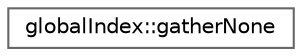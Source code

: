 digraph "Graphical Class Hierarchy"
{
 // LATEX_PDF_SIZE
  bgcolor="transparent";
  edge [fontname=Helvetica,fontsize=10,labelfontname=Helvetica,labelfontsize=10];
  node [fontname=Helvetica,fontsize=10,shape=box,height=0.2,width=0.4];
  rankdir="LR";
  Node0 [id="Node000000",label="globalIndex::gatherNone",height=0.2,width=0.4,color="grey40", fillcolor="white", style="filled",URL="$structFoam_1_1globalIndex_1_1gatherNone.html",tooltip=" "];
}
